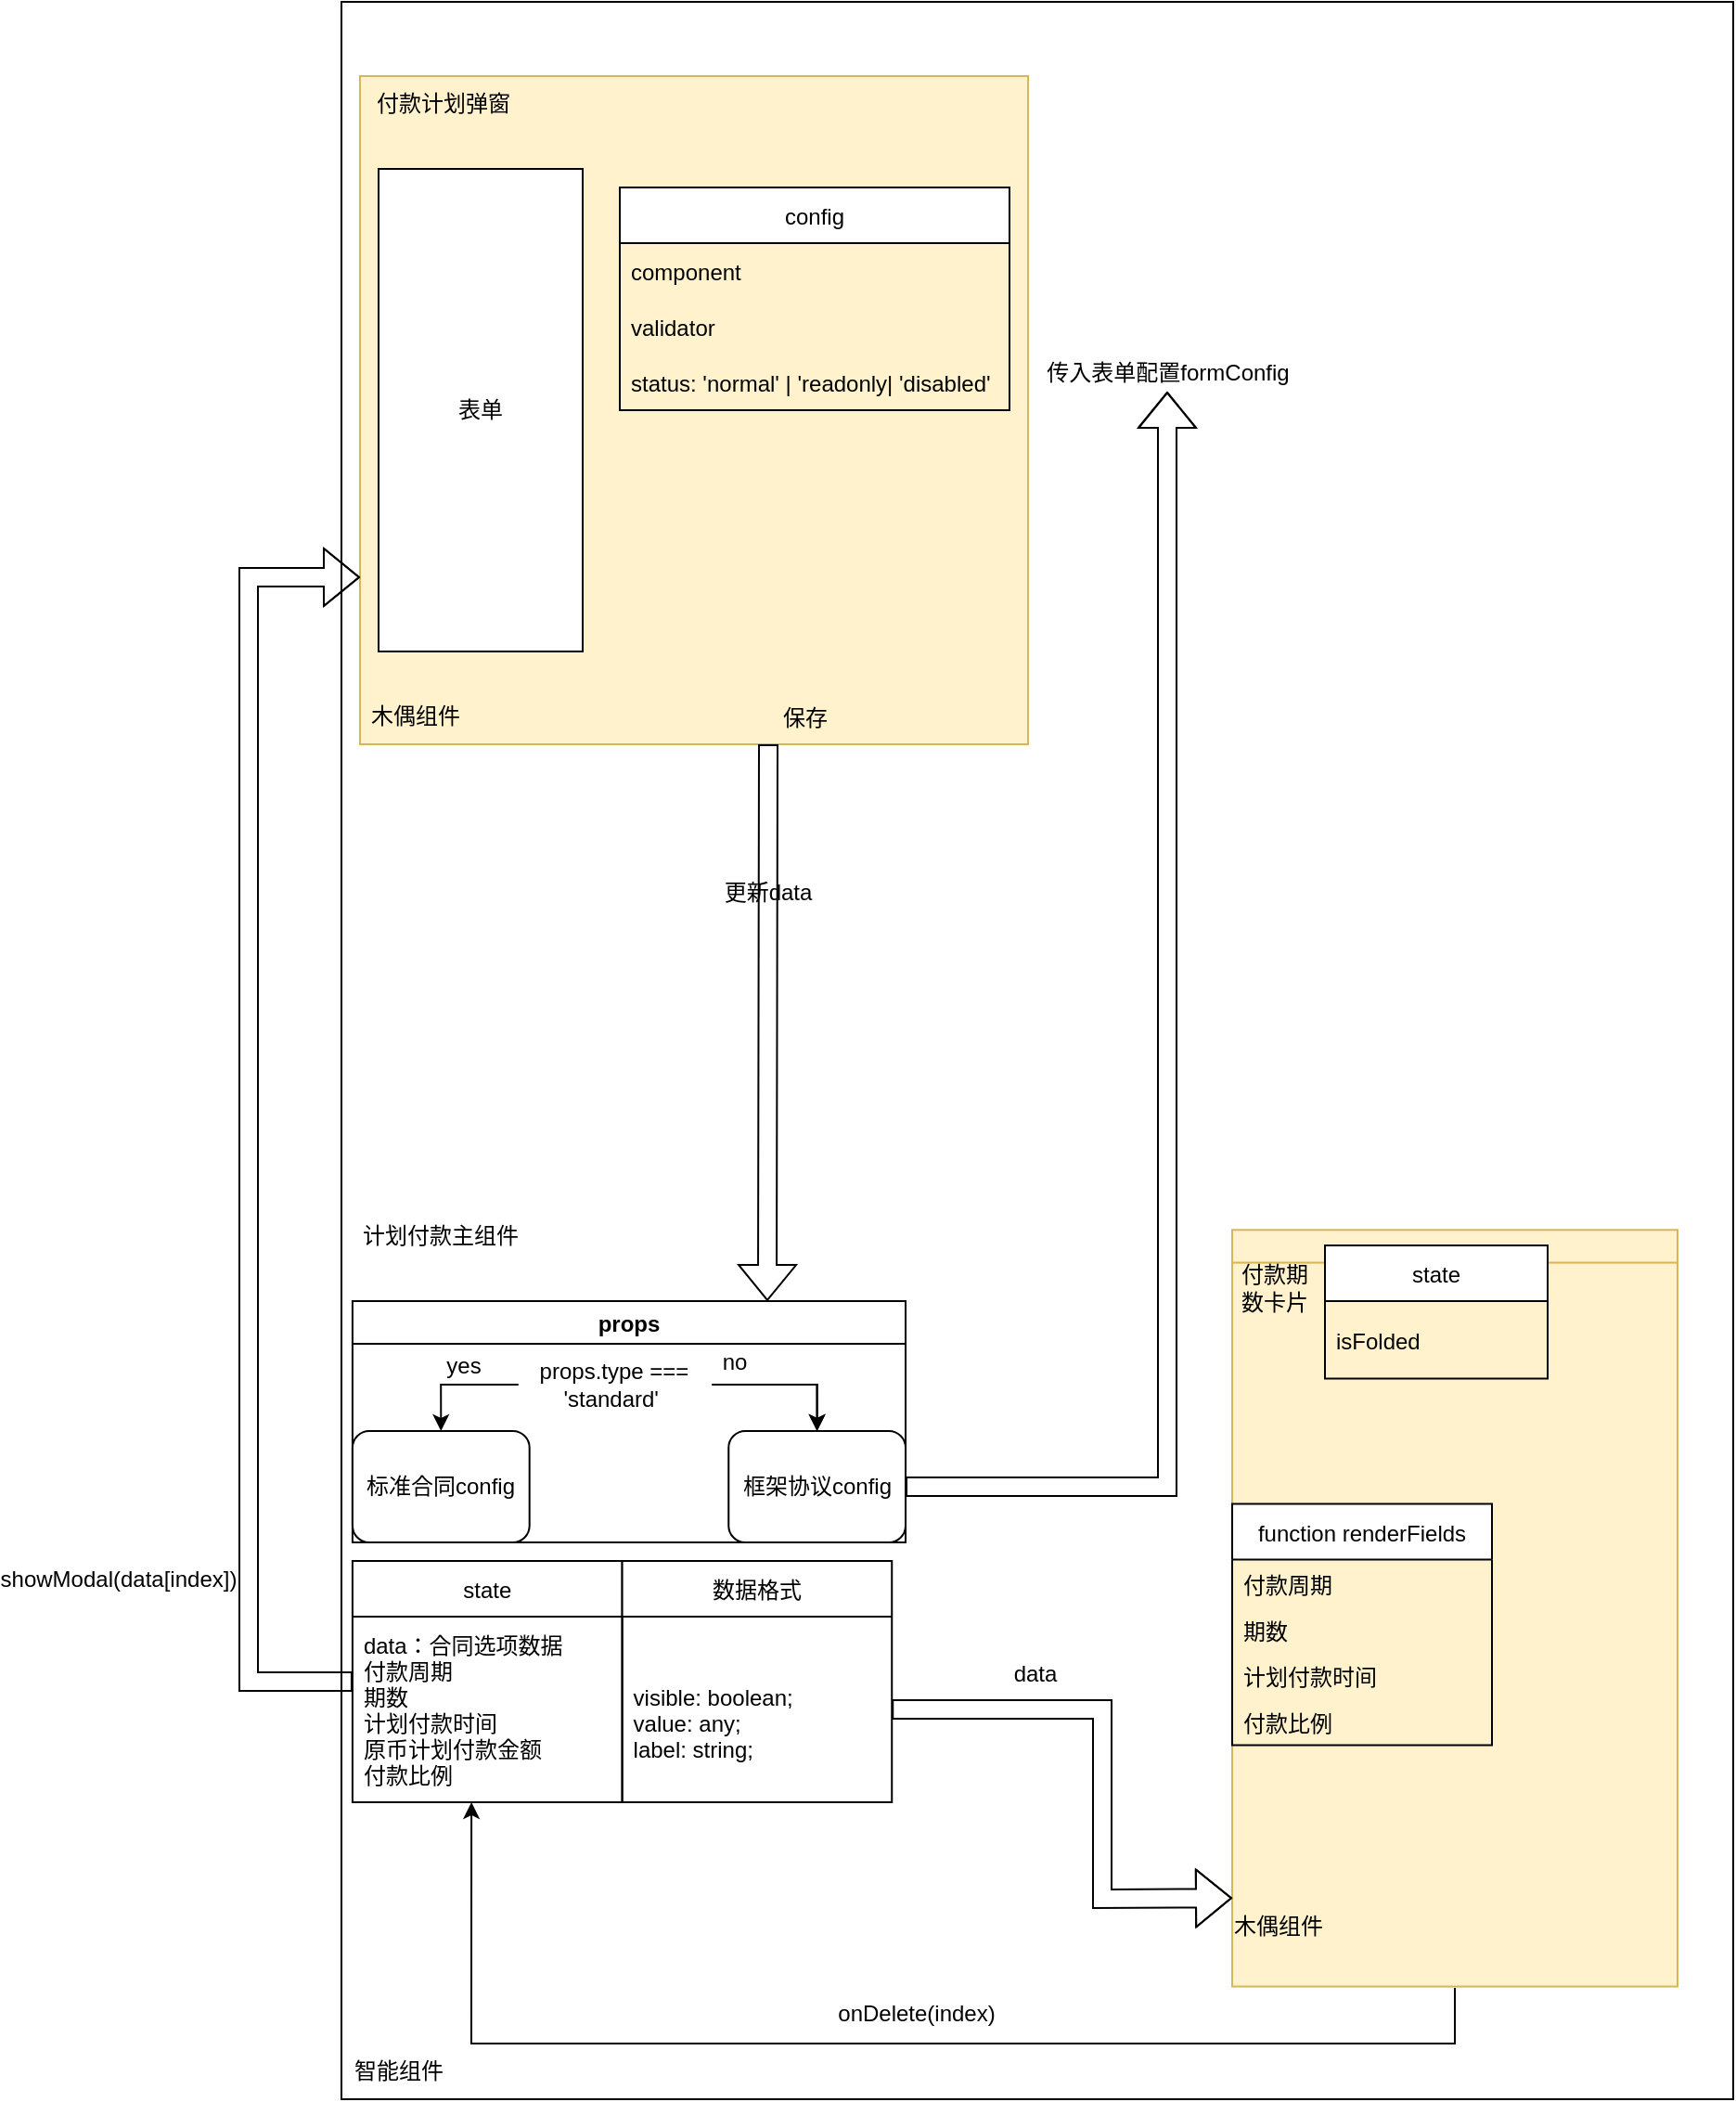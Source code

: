 <mxfile version="15.5.9" type="github">
  <diagram id="uQdcCLFuXmKUxZTlDSwe" name="Page-1">
    <mxGraphModel dx="2505" dy="867" grid="1" gridSize="10" guides="1" tooltips="1" connect="1" arrows="1" fold="1" page="1" pageScale="1" pageWidth="827" pageHeight="1169" math="0" shadow="0">
      <root>
        <mxCell id="0" />
        <mxCell id="1" parent="0" />
        <mxCell id="ZeTLu1GYJVtiNdQ12-q6-29" value="" style="rounded=0;whiteSpace=wrap;html=1;" vertex="1" parent="1">
          <mxGeometry x="70" y="10" width="750" height="1130" as="geometry" />
        </mxCell>
        <mxCell id="ZeTLu1GYJVtiNdQ12-q6-1" value="" style="whiteSpace=wrap;html=1;aspect=fixed;fillColor=#fff2cc;strokeColor=#d6b656;" vertex="1" parent="1">
          <mxGeometry x="80" y="50" width="360" height="360" as="geometry" />
        </mxCell>
        <mxCell id="ZeTLu1GYJVtiNdQ12-q6-2" value="付款计划弹窗" style="text;html=1;strokeColor=none;fillColor=none;align=center;verticalAlign=middle;whiteSpace=wrap;rounded=0;" vertex="1" parent="1">
          <mxGeometry x="80" y="50" width="90" height="30" as="geometry" />
        </mxCell>
        <mxCell id="ZeTLu1GYJVtiNdQ12-q6-3" value="木偶组件" style="text;html=1;strokeColor=none;fillColor=none;align=center;verticalAlign=middle;whiteSpace=wrap;rounded=0;" vertex="1" parent="1">
          <mxGeometry x="80" y="380" width="60" height="30" as="geometry" />
        </mxCell>
        <mxCell id="ZeTLu1GYJVtiNdQ12-q6-23" value="config" style="swimlane;fontStyle=0;childLayout=stackLayout;horizontal=1;startSize=30;horizontalStack=0;resizeParent=1;resizeParentMax=0;resizeLast=0;collapsible=1;marginBottom=0;" vertex="1" parent="1">
          <mxGeometry x="220" y="110" width="210" height="120" as="geometry">
            <mxRectangle x="220" y="110" width="60" height="30" as="alternateBounds" />
          </mxGeometry>
        </mxCell>
        <mxCell id="ZeTLu1GYJVtiNdQ12-q6-24" value="component" style="text;strokeColor=none;fillColor=none;align=left;verticalAlign=middle;spacingLeft=4;spacingRight=4;overflow=hidden;points=[[0,0.5],[1,0.5]];portConstraint=eastwest;rotatable=0;" vertex="1" parent="ZeTLu1GYJVtiNdQ12-q6-23">
          <mxGeometry y="30" width="210" height="30" as="geometry" />
        </mxCell>
        <mxCell id="ZeTLu1GYJVtiNdQ12-q6-25" value="validator" style="text;strokeColor=none;fillColor=none;align=left;verticalAlign=middle;spacingLeft=4;spacingRight=4;overflow=hidden;points=[[0,0.5],[1,0.5]];portConstraint=eastwest;rotatable=0;" vertex="1" parent="ZeTLu1GYJVtiNdQ12-q6-23">
          <mxGeometry y="60" width="210" height="30" as="geometry" />
        </mxCell>
        <mxCell id="ZeTLu1GYJVtiNdQ12-q6-85" value="status: &#39;normal&#39; | &#39;readonly| &#39;disabled&#39;" style="text;strokeColor=none;fillColor=none;align=left;verticalAlign=middle;spacingLeft=4;spacingRight=4;overflow=hidden;points=[[0,0.5],[1,0.5]];portConstraint=eastwest;rotatable=0;" vertex="1" parent="ZeTLu1GYJVtiNdQ12-q6-23">
          <mxGeometry y="90" width="210" height="30" as="geometry" />
        </mxCell>
        <mxCell id="ZeTLu1GYJVtiNdQ12-q6-28" value="保存" style="text;html=1;strokeColor=none;fillColor=none;align=center;verticalAlign=middle;whiteSpace=wrap;rounded=0;" vertex="1" parent="1">
          <mxGeometry x="290" y="381" width="60" height="30" as="geometry" />
        </mxCell>
        <mxCell id="ZeTLu1GYJVtiNdQ12-q6-36" value="更新data" style="text;html=1;strokeColor=none;fillColor=none;align=center;verticalAlign=middle;whiteSpace=wrap;rounded=0;" vertex="1" parent="1">
          <mxGeometry x="270" y="410" width="60" height="160" as="geometry" />
        </mxCell>
        <mxCell id="ZeTLu1GYJVtiNdQ12-q6-39" value="表单" style="rounded=0;whiteSpace=wrap;html=1;" vertex="1" parent="1">
          <mxGeometry x="90" y="100" width="110" height="260" as="geometry" />
        </mxCell>
        <mxCell id="ZeTLu1GYJVtiNdQ12-q6-41" value="传入表单配置formConfig" style="text;html=1;align=center;verticalAlign=middle;resizable=0;points=[];autosize=1;strokeColor=none;fillColor=none;" vertex="1" parent="1">
          <mxGeometry x="440" y="200" width="150" height="20" as="geometry" />
        </mxCell>
        <mxCell id="ZeTLu1GYJVtiNdQ12-q6-43" value="" style="group;fillColor=#fff2cc;strokeColor=#d6b656;" vertex="1" connectable="0" parent="1">
          <mxGeometry x="550" y="680" width="240" height="390" as="geometry" />
        </mxCell>
        <mxCell id="ZeTLu1GYJVtiNdQ12-q6-73" value="" style="group;fillColor=#fff2cc;strokeColor=#d6b656;" vertex="1" connectable="0" parent="ZeTLu1GYJVtiNdQ12-q6-43">
          <mxGeometry y="-8.357" width="240" height="390" as="geometry" />
        </mxCell>
        <mxCell id="ZeTLu1GYJVtiNdQ12-q6-37" value="" style="rounded=0;whiteSpace=wrap;html=1;fillColor=#fff2cc;strokeColor=#d6b656;" vertex="1" parent="ZeTLu1GYJVtiNdQ12-q6-73">
          <mxGeometry y="17.64" width="240" height="390" as="geometry" />
        </mxCell>
        <mxCell id="ZeTLu1GYJVtiNdQ12-q6-44" value="木偶组件" style="text;html=1;strokeColor=none;fillColor=none;align=center;verticalAlign=middle;whiteSpace=wrap;rounded=0;" vertex="1" parent="ZeTLu1GYJVtiNdQ12-q6-73">
          <mxGeometry y="360" width="50" height="30" as="geometry" />
        </mxCell>
        <mxCell id="ZeTLu1GYJVtiNdQ12-q6-88" value="function renderFields" style="swimlane;fontStyle=0;childLayout=stackLayout;horizontal=1;startSize=30;horizontalStack=0;resizeParent=1;resizeParentMax=0;resizeLast=0;collapsible=1;marginBottom=0;" vertex="1" parent="ZeTLu1GYJVtiNdQ12-q6-73">
          <mxGeometry y="147.643" width="140" height="130" as="geometry" />
        </mxCell>
        <mxCell id="ZeTLu1GYJVtiNdQ12-q6-89" value="付款周期" style="text;strokeColor=none;fillColor=none;align=left;verticalAlign=middle;spacingLeft=4;spacingRight=4;overflow=hidden;points=[[0,0.5],[1,0.5]];portConstraint=eastwest;rotatable=0;" vertex="1" parent="ZeTLu1GYJVtiNdQ12-q6-88">
          <mxGeometry y="30" width="140" height="26" as="geometry" />
        </mxCell>
        <mxCell id="ZeTLu1GYJVtiNdQ12-q6-90" value="期数" style="text;strokeColor=none;fillColor=none;align=left;verticalAlign=middle;spacingLeft=4;spacingRight=4;overflow=hidden;points=[[0,0.5],[1,0.5]];portConstraint=eastwest;rotatable=0;" vertex="1" parent="ZeTLu1GYJVtiNdQ12-q6-88">
          <mxGeometry y="56" width="140" height="24" as="geometry" />
        </mxCell>
        <mxCell id="ZeTLu1GYJVtiNdQ12-q6-91" value="计划付款时间" style="text;strokeColor=none;fillColor=none;align=left;verticalAlign=middle;spacingLeft=4;spacingRight=4;overflow=hidden;points=[[0,0.5],[1,0.5]];portConstraint=eastwest;rotatable=0;" vertex="1" parent="ZeTLu1GYJVtiNdQ12-q6-88">
          <mxGeometry y="80" width="140" height="25" as="geometry" />
        </mxCell>
        <mxCell id="ZeTLu1GYJVtiNdQ12-q6-92" value="付款比例" style="text;strokeColor=none;fillColor=none;align=left;verticalAlign=middle;spacingLeft=4;spacingRight=4;overflow=hidden;points=[[0,0.5],[1,0.5]];portConstraint=eastwest;rotatable=0;" vertex="1" parent="ZeTLu1GYJVtiNdQ12-q6-88">
          <mxGeometry y="105" width="140" height="25" as="geometry" />
        </mxCell>
        <mxCell id="ZeTLu1GYJVtiNdQ12-q6-49" value="state" style="swimlane;fontStyle=0;childLayout=stackLayout;horizontal=1;startSize=30;horizontalStack=0;resizeParent=1;resizeParentMax=0;resizeLast=0;collapsible=1;marginBottom=0;" vertex="1" parent="ZeTLu1GYJVtiNdQ12-q6-73">
          <mxGeometry x="50" y="8.357" width="120" height="71.786" as="geometry" />
        </mxCell>
        <mxCell id="ZeTLu1GYJVtiNdQ12-q6-50" value="isFolded" style="text;strokeColor=none;fillColor=none;align=left;verticalAlign=middle;spacingLeft=4;spacingRight=4;overflow=hidden;points=[[0,0.5],[1,0.5]];portConstraint=eastwest;rotatable=0;" vertex="1" parent="ZeTLu1GYJVtiNdQ12-q6-49">
          <mxGeometry y="30" width="120" height="41.786" as="geometry" />
        </mxCell>
        <mxCell id="ZeTLu1GYJVtiNdQ12-q6-38" value="付款期数卡片" style="text;html=1;strokeColor=none;fillColor=none;align=center;verticalAlign=middle;whiteSpace=wrap;rounded=0;" vertex="1" parent="ZeTLu1GYJVtiNdQ12-q6-43">
          <mxGeometry width="46.286" height="46.8" as="geometry" />
        </mxCell>
        <mxCell id="ZeTLu1GYJVtiNdQ12-q6-47" value="" style="shape=flexArrow;endArrow=classic;html=1;rounded=0;exitX=0.5;exitY=0;exitDx=0;exitDy=0;entryX=0.75;entryY=0;entryDx=0;entryDy=0;" edge="1" parent="1" source="ZeTLu1GYJVtiNdQ12-q6-36" target="ZeTLu1GYJVtiNdQ12-q6-4">
          <mxGeometry width="50" height="50" relative="1" as="geometry">
            <mxPoint x="470" y="760" as="sourcePoint" />
            <mxPoint x="315" y="660" as="targetPoint" />
          </mxGeometry>
        </mxCell>
        <mxCell id="ZeTLu1GYJVtiNdQ12-q6-48" value="" style="shape=flexArrow;endArrow=classic;html=1;rounded=0;exitX=1;exitY=0.5;exitDx=0;exitDy=0;" edge="1" parent="1" source="ZeTLu1GYJVtiNdQ12-q6-8" target="ZeTLu1GYJVtiNdQ12-q6-41">
          <mxGeometry width="50" height="50" relative="1" as="geometry">
            <mxPoint x="410" y="720" as="sourcePoint" />
            <mxPoint x="410" y="970" as="targetPoint" />
            <Array as="points">
              <mxPoint x="515" y="810" />
            </Array>
          </mxGeometry>
        </mxCell>
        <mxCell id="ZeTLu1GYJVtiNdQ12-q6-67" value="" style="shape=flexArrow;endArrow=classic;html=1;rounded=0;exitX=0;exitY=0.5;exitDx=0;exitDy=0;entryX=0;entryY=0.75;entryDx=0;entryDy=0;" edge="1" parent="1" source="ZeTLu1GYJVtiNdQ12-q6-62" target="ZeTLu1GYJVtiNdQ12-q6-1">
          <mxGeometry width="50" height="50" relative="1" as="geometry">
            <mxPoint x="470" y="710" as="sourcePoint" />
            <mxPoint x="520" y="660" as="targetPoint" />
            <Array as="points">
              <mxPoint x="20" y="915" />
              <mxPoint x="20" y="320" />
            </Array>
          </mxGeometry>
        </mxCell>
        <mxCell id="ZeTLu1GYJVtiNdQ12-q6-68" value="showModal(data[index])" style="text;html=1;strokeColor=none;fillColor=none;align=center;verticalAlign=middle;whiteSpace=wrap;rounded=0;" vertex="1" parent="1">
          <mxGeometry x="-80" y="845" width="60" height="30" as="geometry" />
        </mxCell>
        <mxCell id="ZeTLu1GYJVtiNdQ12-q6-4" value="props" style="swimlane;" vertex="1" parent="1">
          <mxGeometry x="75.959" y="710" width="298.051" height="130" as="geometry" />
        </mxCell>
        <mxCell id="ZeTLu1GYJVtiNdQ12-q6-17" value="no" style="text;html=1;strokeColor=none;fillColor=none;align=center;verticalAlign=middle;whiteSpace=wrap;rounded=0;" vertex="1" parent="ZeTLu1GYJVtiNdQ12-q6-4">
          <mxGeometry x="170.486" y="18" width="71.533" height="30" as="geometry" />
        </mxCell>
        <mxCell id="ZeTLu1GYJVtiNdQ12-q6-5" value="标准合同config" style="rounded=1;whiteSpace=wrap;html=1;" vertex="1" parent="ZeTLu1GYJVtiNdQ12-q6-4">
          <mxGeometry y="70" width="95.378" height="60" as="geometry" />
        </mxCell>
        <mxCell id="ZeTLu1GYJVtiNdQ12-q6-11" style="edgeStyle=orthogonalEdgeStyle;rounded=0;orthogonalLoop=1;jettySize=auto;html=1;exitX=0;exitY=0.5;exitDx=0;exitDy=0;entryX=0.5;entryY=0;entryDx=0;entryDy=0;" edge="1" parent="ZeTLu1GYJVtiNdQ12-q6-4" source="ZeTLu1GYJVtiNdQ12-q6-9" target="ZeTLu1GYJVtiNdQ12-q6-5">
          <mxGeometry relative="1" as="geometry" />
        </mxCell>
        <mxCell id="ZeTLu1GYJVtiNdQ12-q6-9" value="props.type === &#39;standard&#39;&amp;nbsp;" style="text;html=1;strokeColor=none;fillColor=none;align=center;verticalAlign=middle;whiteSpace=wrap;rounded=0;" vertex="1" parent="ZeTLu1GYJVtiNdQ12-q6-4">
          <mxGeometry x="89.416" y="30" width="104.318" height="30" as="geometry" />
        </mxCell>
        <mxCell id="ZeTLu1GYJVtiNdQ12-q6-13" value="yes" style="text;html=1;strokeColor=none;fillColor=none;align=center;verticalAlign=middle;whiteSpace=wrap;rounded=0;" vertex="1" parent="ZeTLu1GYJVtiNdQ12-q6-4">
          <mxGeometry x="23.844" y="20" width="71.533" height="30" as="geometry" />
        </mxCell>
        <mxCell id="ZeTLu1GYJVtiNdQ12-q6-8" value="&lt;span&gt;框架协议config&lt;/span&gt;" style="rounded=1;whiteSpace=wrap;html=1;" vertex="1" parent="1">
          <mxGeometry x="278.632" y="780" width="95.378" height="60" as="geometry" />
        </mxCell>
        <mxCell id="ZeTLu1GYJVtiNdQ12-q6-19" style="edgeStyle=orthogonalEdgeStyle;rounded=0;orthogonalLoop=1;jettySize=auto;html=1;exitX=1;exitY=0.5;exitDx=0;exitDy=0;entryX=0.5;entryY=0;entryDx=0;entryDy=0;" edge="1" parent="1" source="ZeTLu1GYJVtiNdQ12-q6-9" target="ZeTLu1GYJVtiNdQ12-q6-8">
          <mxGeometry x="70" y="660" as="geometry" />
        </mxCell>
        <mxCell id="ZeTLu1GYJVtiNdQ12-q6-30" value="计划付款主组件" style="text;html=1;strokeColor=none;fillColor=none;align=center;verticalAlign=middle;whiteSpace=wrap;rounded=0;" vertex="1" parent="1">
          <mxGeometry x="70" y="660" width="107.299" height="30" as="geometry" />
        </mxCell>
        <mxCell id="ZeTLu1GYJVtiNdQ12-q6-33" value="智能组件" style="text;html=1;strokeColor=none;fillColor=none;align=center;verticalAlign=middle;whiteSpace=wrap;rounded=0;" vertex="1" parent="1">
          <mxGeometry x="70" y="1110" width="62.284" height="30" as="geometry" />
        </mxCell>
        <mxCell id="ZeTLu1GYJVtiNdQ12-q6-53" value="" style="edgeStyle=orthogonalEdgeStyle;rounded=0;orthogonalLoop=1;jettySize=auto;html=1;" edge="1" parent="1" source="ZeTLu1GYJVtiNdQ12-q6-9" target="ZeTLu1GYJVtiNdQ12-q6-8">
          <mxGeometry x="70" y="660" as="geometry" />
        </mxCell>
        <mxCell id="ZeTLu1GYJVtiNdQ12-q6-62" value="state" style="swimlane;fontStyle=0;childLayout=stackLayout;horizontal=1;startSize=30;horizontalStack=0;resizeParent=1;resizeParentMax=0;resizeLast=0;collapsible=1;marginBottom=0;" vertex="1" parent="1">
          <mxGeometry x="75.959" y="850" width="145.33" height="130" as="geometry" />
        </mxCell>
        <mxCell id="ZeTLu1GYJVtiNdQ12-q6-63" value="data：合同选项数据&#xa;付款周期&#xa;期数&#xa;计划付款时间&#xa;原币计划付款金额&#xa;付款比例" style="text;strokeColor=none;fillColor=none;align=left;verticalAlign=middle;spacingLeft=4;spacingRight=4;overflow=hidden;points=[[0,0.5],[1,0.5]];portConstraint=eastwest;rotatable=0;" vertex="1" parent="ZeTLu1GYJVtiNdQ12-q6-62">
          <mxGeometry y="30" width="145.33" height="100" as="geometry" />
        </mxCell>
        <mxCell id="ZeTLu1GYJVtiNdQ12-q6-74" value="数据格式" style="swimlane;fontStyle=0;childLayout=stackLayout;horizontal=1;startSize=30;horizontalStack=0;resizeParent=1;resizeParentMax=0;resizeLast=0;collapsible=1;marginBottom=0;" vertex="1" parent="1">
          <mxGeometry x="221.289" y="850" width="145.33" height="130" as="geometry" />
        </mxCell>
        <mxCell id="ZeTLu1GYJVtiNdQ12-q6-75" value="&#xa;visible: boolean;&#xa;value: any;&#xa;label: string;" style="text;strokeColor=none;fillColor=none;align=left;verticalAlign=middle;spacingLeft=4;spacingRight=4;overflow=hidden;points=[[0,0.5],[1,0.5]];portConstraint=eastwest;rotatable=0;" vertex="1" parent="ZeTLu1GYJVtiNdQ12-q6-74">
          <mxGeometry y="30" width="145.33" height="100" as="geometry" />
        </mxCell>
        <mxCell id="ZeTLu1GYJVtiNdQ12-q6-76" value="" style="shape=flexArrow;endArrow=classic;html=1;rounded=0;exitX=1;exitY=0.5;exitDx=0;exitDy=0;entryX=0;entryY=0;entryDx=0;entryDy=0;" edge="1" parent="1" source="ZeTLu1GYJVtiNdQ12-q6-75" target="ZeTLu1GYJVtiNdQ12-q6-44">
          <mxGeometry width="50" height="50" relative="1" as="geometry">
            <mxPoint x="470" y="890" as="sourcePoint" />
            <mxPoint x="520" y="840" as="targetPoint" />
            <Array as="points">
              <mxPoint x="480" y="930" />
              <mxPoint x="480" y="1032" />
            </Array>
          </mxGeometry>
        </mxCell>
        <mxCell id="ZeTLu1GYJVtiNdQ12-q6-93" value="data" style="text;html=1;strokeColor=none;fillColor=none;align=center;verticalAlign=middle;whiteSpace=wrap;rounded=0;" vertex="1" parent="1">
          <mxGeometry x="414" y="896" width="60" height="30" as="geometry" />
        </mxCell>
        <mxCell id="ZeTLu1GYJVtiNdQ12-q6-94" value="" style="endArrow=classic;html=1;rounded=0;entryX=0.441;entryY=1;entryDx=0;entryDy=0;entryPerimeter=0;" edge="1" parent="1" target="ZeTLu1GYJVtiNdQ12-q6-63">
          <mxGeometry width="50" height="50" relative="1" as="geometry">
            <mxPoint x="670" y="1080" as="sourcePoint" />
            <mxPoint x="550" y="810" as="targetPoint" />
            <Array as="points">
              <mxPoint x="670" y="1110" />
              <mxPoint x="140" y="1110" />
            </Array>
          </mxGeometry>
        </mxCell>
        <mxCell id="ZeTLu1GYJVtiNdQ12-q6-95" value="onDelete(index)" style="text;html=1;strokeColor=none;fillColor=none;align=center;verticalAlign=middle;whiteSpace=wrap;rounded=0;" vertex="1" parent="1">
          <mxGeometry x="350" y="1079" width="60" height="30" as="geometry" />
        </mxCell>
      </root>
    </mxGraphModel>
  </diagram>
</mxfile>
